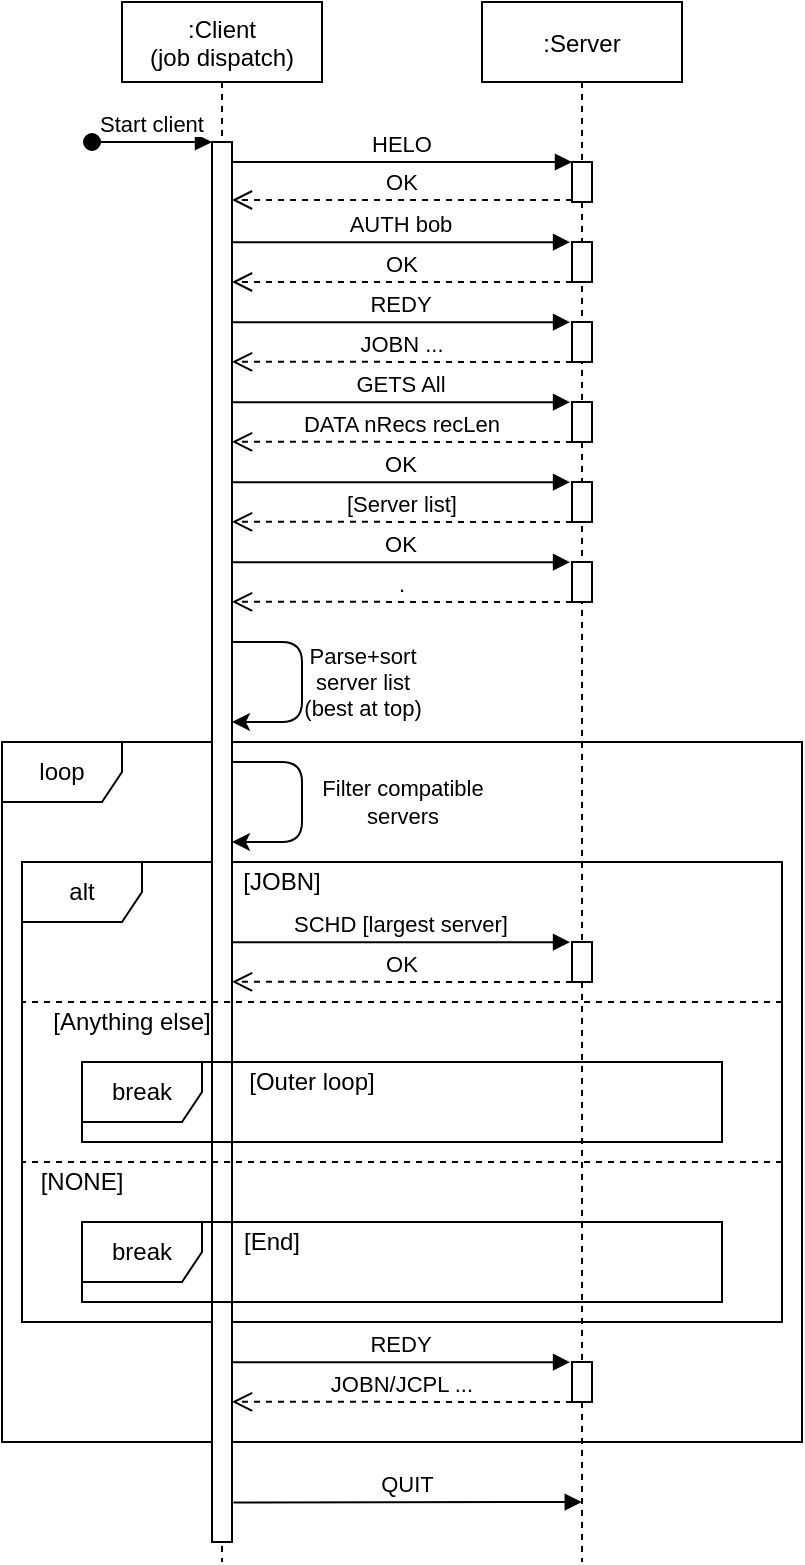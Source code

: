 <mxfile version="14.5.1" type="device"><diagram id="kgpKYQtTHZ0yAKxKKP6v" name="Page-1"><mxGraphModel dx="1088" dy="880" grid="1" gridSize="10" guides="1" tooltips="1" connect="1" arrows="1" fold="1" page="1" pageScale="1" pageWidth="850" pageHeight="1100" math="0" shadow="0"><root><mxCell id="0"/><mxCell id="1" parent="0"/><mxCell id="TJ4-PJwZ3IEvRgZjUuxm-47" value="loop" style="shape=umlFrame;whiteSpace=wrap;html=1;" parent="1" vertex="1"><mxGeometry x="60" y="450" width="400" height="350" as="geometry"/></mxCell><mxCell id="TJ4-PJwZ3IEvRgZjUuxm-72" value="alt" style="shape=umlFrame;whiteSpace=wrap;html=1;" parent="1" vertex="1"><mxGeometry x="70" y="510" width="380" height="230" as="geometry"/></mxCell><mxCell id="3nuBFxr9cyL0pnOWT2aG-1" value=":Client&#10;(job dispatch)" style="shape=umlLifeline;perimeter=lifelinePerimeter;container=1;collapsible=0;recursiveResize=0;rounded=0;shadow=0;strokeWidth=1;" parent="1" vertex="1"><mxGeometry x="120" y="80" width="100" height="780" as="geometry"/></mxCell><mxCell id="3nuBFxr9cyL0pnOWT2aG-2" value="" style="points=[];perimeter=orthogonalPerimeter;rounded=0;shadow=0;strokeWidth=1;" parent="3nuBFxr9cyL0pnOWT2aG-1" vertex="1"><mxGeometry x="45" y="70" width="10" height="700" as="geometry"/></mxCell><mxCell id="3nuBFxr9cyL0pnOWT2aG-3" value="Start client" style="verticalAlign=bottom;startArrow=oval;endArrow=block;startSize=8;shadow=0;strokeWidth=1;" parent="3nuBFxr9cyL0pnOWT2aG-1" target="3nuBFxr9cyL0pnOWT2aG-2" edge="1"><mxGeometry relative="1" as="geometry"><mxPoint x="-15" y="70" as="sourcePoint"/></mxGeometry></mxCell><mxCell id="TJ4-PJwZ3IEvRgZjUuxm-23" value="" style="endArrow=classic;html=1;" parent="3nuBFxr9cyL0pnOWT2aG-1" source="3nuBFxr9cyL0pnOWT2aG-2" target="3nuBFxr9cyL0pnOWT2aG-2" edge="1"><mxGeometry width="50" height="50" relative="1" as="geometry"><mxPoint x="60" y="320" as="sourcePoint"/><mxPoint x="60" y="390" as="targetPoint"/><Array as="points"><mxPoint x="90" y="320"/><mxPoint x="90" y="360"/></Array></mxGeometry></mxCell><mxCell id="TJ4-PJwZ3IEvRgZjUuxm-24" value="Parse+sort&lt;br&gt;server list&lt;br&gt;(best at top)" style="edgeLabel;html=1;align=center;verticalAlign=middle;resizable=0;points=[];" parent="TJ4-PJwZ3IEvRgZjUuxm-23" vertex="1" connectable="0"><mxGeometry x="0.067" y="-1" relative="1" as="geometry"><mxPoint x="31" y="-3.8" as="offset"/></mxGeometry></mxCell><mxCell id="3nuBFxr9cyL0pnOWT2aG-5" value=":Server" style="shape=umlLifeline;perimeter=lifelinePerimeter;container=1;collapsible=0;recursiveResize=0;rounded=0;shadow=0;strokeWidth=1;" parent="1" vertex="1"><mxGeometry x="300" y="80" width="100" height="780" as="geometry"/></mxCell><mxCell id="3nuBFxr9cyL0pnOWT2aG-6" value="" style="points=[];perimeter=orthogonalPerimeter;rounded=0;shadow=0;strokeWidth=1;" parent="3nuBFxr9cyL0pnOWT2aG-5" vertex="1"><mxGeometry x="45" y="80" width="10" height="20" as="geometry"/></mxCell><mxCell id="TJ4-PJwZ3IEvRgZjUuxm-6" value="" style="points=[];perimeter=orthogonalPerimeter;rounded=0;shadow=0;strokeWidth=1;" parent="3nuBFxr9cyL0pnOWT2aG-5" vertex="1"><mxGeometry x="45" y="160" width="10" height="20" as="geometry"/></mxCell><mxCell id="TJ4-PJwZ3IEvRgZjUuxm-7" value="REDY" style="verticalAlign=bottom;endArrow=block;shadow=0;strokeWidth=1;exitX=1;exitY=0.264;exitDx=0;exitDy=0;exitPerimeter=0;entryX=-0.097;entryY=0.005;entryDx=0;entryDy=0;entryPerimeter=0;" parent="3nuBFxr9cyL0pnOWT2aG-5" target="TJ4-PJwZ3IEvRgZjUuxm-6" edge="1"><mxGeometry relative="1" as="geometry"><mxPoint x="-125" y="160.16" as="sourcePoint"/><mxPoint x="-20" y="190" as="targetPoint"/></mxGeometry></mxCell><mxCell id="TJ4-PJwZ3IEvRgZjUuxm-8" value="JOBN ..." style="verticalAlign=bottom;endArrow=open;dashed=1;endSize=8;exitX=-0.001;exitY=0.998;shadow=0;strokeWidth=1;exitDx=0;exitDy=0;exitPerimeter=0;entryX=1;entryY=0.368;entryDx=0;entryDy=0;entryPerimeter=0;" parent="3nuBFxr9cyL0pnOWT2aG-5" source="TJ4-PJwZ3IEvRgZjUuxm-6" edge="1"><mxGeometry relative="1" as="geometry"><mxPoint x="-125" y="179.92" as="targetPoint"/><mxPoint x="45" y="180" as="sourcePoint"/></mxGeometry></mxCell><mxCell id="TJ4-PJwZ3IEvRgZjUuxm-9" value="" style="points=[];perimeter=orthogonalPerimeter;rounded=0;shadow=0;strokeWidth=1;" parent="3nuBFxr9cyL0pnOWT2aG-5" vertex="1"><mxGeometry x="45" y="200" width="10" height="20" as="geometry"/></mxCell><mxCell id="TJ4-PJwZ3IEvRgZjUuxm-10" value="GETS All" style="verticalAlign=bottom;endArrow=block;shadow=0;strokeWidth=1;exitX=1;exitY=0.264;exitDx=0;exitDy=0;exitPerimeter=0;entryX=-0.097;entryY=0.005;entryDx=0;entryDy=0;entryPerimeter=0;" parent="3nuBFxr9cyL0pnOWT2aG-5" target="TJ4-PJwZ3IEvRgZjUuxm-9" edge="1"><mxGeometry relative="1" as="geometry"><mxPoint x="-125" y="200.16" as="sourcePoint"/><mxPoint x="-20" y="230" as="targetPoint"/></mxGeometry></mxCell><mxCell id="TJ4-PJwZ3IEvRgZjUuxm-11" value="DATA nRecs recLen" style="verticalAlign=bottom;endArrow=open;dashed=1;endSize=8;exitX=-0.001;exitY=0.998;shadow=0;strokeWidth=1;exitDx=0;exitDy=0;exitPerimeter=0;entryX=1;entryY=0.368;entryDx=0;entryDy=0;entryPerimeter=0;" parent="3nuBFxr9cyL0pnOWT2aG-5" source="TJ4-PJwZ3IEvRgZjUuxm-9" edge="1"><mxGeometry relative="1" as="geometry"><mxPoint x="-125" y="219.92" as="targetPoint"/><mxPoint x="45" y="220" as="sourcePoint"/></mxGeometry></mxCell><mxCell id="TJ4-PJwZ3IEvRgZjUuxm-14" value="" style="points=[];perimeter=orthogonalPerimeter;rounded=0;shadow=0;strokeWidth=1;" parent="3nuBFxr9cyL0pnOWT2aG-5" vertex="1"><mxGeometry x="45" y="240" width="10" height="20" as="geometry"/></mxCell><mxCell id="TJ4-PJwZ3IEvRgZjUuxm-15" value="OK" style="verticalAlign=bottom;endArrow=block;shadow=0;strokeWidth=1;exitX=1;exitY=0.264;exitDx=0;exitDy=0;exitPerimeter=0;entryX=-0.097;entryY=0.005;entryDx=0;entryDy=0;entryPerimeter=0;" parent="3nuBFxr9cyL0pnOWT2aG-5" target="TJ4-PJwZ3IEvRgZjUuxm-14" edge="1"><mxGeometry relative="1" as="geometry"><mxPoint x="-125" y="240.16" as="sourcePoint"/><mxPoint x="-320" y="190" as="targetPoint"/></mxGeometry></mxCell><mxCell id="TJ4-PJwZ3IEvRgZjUuxm-16" value="[Server list]" style="verticalAlign=bottom;endArrow=open;dashed=1;endSize=8;exitX=-0.001;exitY=0.998;shadow=0;strokeWidth=1;exitDx=0;exitDy=0;exitPerimeter=0;entryX=1;entryY=0.368;entryDx=0;entryDy=0;entryPerimeter=0;" parent="3nuBFxr9cyL0pnOWT2aG-5" source="TJ4-PJwZ3IEvRgZjUuxm-14" edge="1"><mxGeometry relative="1" as="geometry"><mxPoint x="-125" y="259.92" as="targetPoint"/><mxPoint x="-255" y="180" as="sourcePoint"/></mxGeometry></mxCell><mxCell id="TJ4-PJwZ3IEvRgZjUuxm-17" value="" style="points=[];perimeter=orthogonalPerimeter;rounded=0;shadow=0;strokeWidth=1;" parent="3nuBFxr9cyL0pnOWT2aG-5" vertex="1"><mxGeometry x="45" y="280" width="10" height="20" as="geometry"/></mxCell><mxCell id="TJ4-PJwZ3IEvRgZjUuxm-18" value="OK" style="verticalAlign=bottom;endArrow=block;shadow=0;strokeWidth=1;exitX=1;exitY=0.264;exitDx=0;exitDy=0;exitPerimeter=0;entryX=-0.097;entryY=0.005;entryDx=0;entryDy=0;entryPerimeter=0;" parent="3nuBFxr9cyL0pnOWT2aG-5" target="TJ4-PJwZ3IEvRgZjUuxm-17" edge="1"><mxGeometry relative="1" as="geometry"><mxPoint x="-125" y="280.16" as="sourcePoint"/><mxPoint x="-320" y="230" as="targetPoint"/></mxGeometry></mxCell><mxCell id="TJ4-PJwZ3IEvRgZjUuxm-19" value="." style="verticalAlign=bottom;endArrow=open;dashed=1;endSize=8;exitX=-0.001;exitY=0.998;shadow=0;strokeWidth=1;exitDx=0;exitDy=0;exitPerimeter=0;entryX=1;entryY=0.368;entryDx=0;entryDy=0;entryPerimeter=0;" parent="3nuBFxr9cyL0pnOWT2aG-5" source="TJ4-PJwZ3IEvRgZjUuxm-17" edge="1"><mxGeometry relative="1" as="geometry"><mxPoint x="-125" y="299.92" as="targetPoint"/><mxPoint x="-255" y="220" as="sourcePoint"/></mxGeometry></mxCell><mxCell id="TJ4-PJwZ3IEvRgZjUuxm-49" value="" style="points=[];perimeter=orthogonalPerimeter;rounded=0;shadow=0;strokeWidth=1;" parent="3nuBFxr9cyL0pnOWT2aG-5" vertex="1"><mxGeometry x="45" y="470" width="10" height="20" as="geometry"/></mxCell><mxCell id="TJ4-PJwZ3IEvRgZjUuxm-50" value="OK" style="verticalAlign=bottom;endArrow=open;dashed=1;endSize=8;exitX=-0.001;exitY=0.998;shadow=0;strokeWidth=1;exitDx=0;exitDy=0;exitPerimeter=0;entryX=1;entryY=0.368;entryDx=0;entryDy=0;entryPerimeter=0;" parent="3nuBFxr9cyL0pnOWT2aG-5" source="TJ4-PJwZ3IEvRgZjUuxm-49" edge="1"><mxGeometry relative="1" as="geometry"><mxPoint x="-125" y="489.92" as="targetPoint"/><mxPoint x="-855" y="250" as="sourcePoint"/></mxGeometry></mxCell><mxCell id="TJ4-PJwZ3IEvRgZjUuxm-51" value="SCHD [largest server]" style="verticalAlign=bottom;endArrow=block;shadow=0;strokeWidth=1;exitX=1;exitY=0.264;exitDx=0;exitDy=0;exitPerimeter=0;entryX=-0.097;entryY=0.005;entryDx=0;entryDy=0;entryPerimeter=0;" parent="3nuBFxr9cyL0pnOWT2aG-5" target="TJ4-PJwZ3IEvRgZjUuxm-49" edge="1"><mxGeometry relative="1" as="geometry"><mxPoint x="-125" y="470.16" as="sourcePoint"/><mxPoint x="-920" y="260" as="targetPoint"/></mxGeometry></mxCell><mxCell id="TJ4-PJwZ3IEvRgZjUuxm-58" value="JOBN/JCPL ..." style="verticalAlign=bottom;endArrow=open;dashed=1;endSize=8;exitX=-0.001;exitY=0.998;shadow=0;strokeWidth=1;exitDx=0;exitDy=0;exitPerimeter=0;entryX=1;entryY=0.368;entryDx=0;entryDy=0;entryPerimeter=0;" parent="3nuBFxr9cyL0pnOWT2aG-5" source="TJ4-PJwZ3IEvRgZjUuxm-56" edge="1"><mxGeometry relative="1" as="geometry"><mxPoint x="-125" y="699.92" as="targetPoint"/><mxPoint x="-255" y="620" as="sourcePoint"/></mxGeometry></mxCell><mxCell id="TJ4-PJwZ3IEvRgZjUuxm-57" value="REDY" style="verticalAlign=bottom;endArrow=block;shadow=0;strokeWidth=1;exitX=1;exitY=0.264;exitDx=0;exitDy=0;exitPerimeter=0;entryX=-0.097;entryY=0.005;entryDx=0;entryDy=0;entryPerimeter=0;" parent="3nuBFxr9cyL0pnOWT2aG-5" target="TJ4-PJwZ3IEvRgZjUuxm-56" edge="1"><mxGeometry relative="1" as="geometry"><mxPoint x="-125" y="680.16" as="sourcePoint"/><mxPoint x="-320" y="630" as="targetPoint"/></mxGeometry></mxCell><mxCell id="TJ4-PJwZ3IEvRgZjUuxm-56" value="" style="points=[];perimeter=orthogonalPerimeter;rounded=0;shadow=0;strokeWidth=1;" parent="3nuBFxr9cyL0pnOWT2aG-5" vertex="1"><mxGeometry x="45" y="680" width="10" height="20" as="geometry"/></mxCell><mxCell id="3nuBFxr9cyL0pnOWT2aG-7" value="OK" style="verticalAlign=bottom;endArrow=open;dashed=1;endSize=8;exitX=0;exitY=0.95;shadow=0;strokeWidth=1;" parent="1" source="3nuBFxr9cyL0pnOWT2aG-6" target="3nuBFxr9cyL0pnOWT2aG-2" edge="1"><mxGeometry relative="1" as="geometry"><mxPoint x="275" y="236" as="targetPoint"/></mxGeometry></mxCell><mxCell id="3nuBFxr9cyL0pnOWT2aG-8" value="HELO" style="verticalAlign=bottom;endArrow=block;entryX=0;entryY=0;shadow=0;strokeWidth=1;" parent="1" source="3nuBFxr9cyL0pnOWT2aG-2" target="3nuBFxr9cyL0pnOWT2aG-6" edge="1"><mxGeometry relative="1" as="geometry"><mxPoint x="275" y="160" as="sourcePoint"/></mxGeometry></mxCell><mxCell id="TJ4-PJwZ3IEvRgZjUuxm-2" value="" style="points=[];perimeter=orthogonalPerimeter;rounded=0;shadow=0;strokeWidth=1;" parent="1" vertex="1"><mxGeometry x="345" y="200" width="10" height="20" as="geometry"/></mxCell><mxCell id="TJ4-PJwZ3IEvRgZjUuxm-3" value="AUTH bob" style="verticalAlign=bottom;endArrow=block;shadow=0;strokeWidth=1;entryX=-0.097;entryY=0.005;entryDx=0;entryDy=0;entryPerimeter=0;" parent="1" source="3nuBFxr9cyL0pnOWT2aG-2" target="TJ4-PJwZ3IEvRgZjUuxm-2" edge="1"><mxGeometry relative="1" as="geometry"><mxPoint x="210" y="200" as="sourcePoint"/><mxPoint x="280" y="230" as="targetPoint"/></mxGeometry></mxCell><mxCell id="TJ4-PJwZ3IEvRgZjUuxm-12" value="OK" style="verticalAlign=bottom;endArrow=open;dashed=1;endSize=8;exitX=0;exitY=0.95;shadow=0;strokeWidth=1;" parent="1" edge="1"><mxGeometry relative="1" as="geometry"><mxPoint x="175" y="220" as="targetPoint"/><mxPoint x="345" y="220" as="sourcePoint"/></mxGeometry></mxCell><mxCell id="TJ4-PJwZ3IEvRgZjUuxm-39" value="" style="endArrow=classic;html=1;" parent="1" edge="1"><mxGeometry width="50" height="50" relative="1" as="geometry"><mxPoint x="175" y="460" as="sourcePoint"/><mxPoint x="175" y="500" as="targetPoint"/><Array as="points"><mxPoint x="210" y="460"/><mxPoint x="210" y="500"/></Array></mxGeometry></mxCell><mxCell id="TJ4-PJwZ3IEvRgZjUuxm-40" value="Filter compatible&lt;br&gt;servers" style="edgeLabel;html=1;align=center;verticalAlign=middle;resizable=0;points=[];" parent="TJ4-PJwZ3IEvRgZjUuxm-39" vertex="1" connectable="0"><mxGeometry x="0.067" y="-1" relative="1" as="geometry"><mxPoint x="51" y="-3.8" as="offset"/></mxGeometry></mxCell><mxCell id="TJ4-PJwZ3IEvRgZjUuxm-62" value="QUIT" style="verticalAlign=bottom;endArrow=block;shadow=0;strokeWidth=1;exitX=1;exitY=0.264;exitDx=0;exitDy=0;exitPerimeter=0;entryX=0.499;entryY=0.98;entryDx=0;entryDy=0;entryPerimeter=0;" parent="1" edge="1"><mxGeometry relative="1" as="geometry"><mxPoint x="175.72" y="830.26" as="sourcePoint"/><mxPoint x="349.9" y="830.0" as="targetPoint"/></mxGeometry></mxCell><mxCell id="TJ4-PJwZ3IEvRgZjUuxm-73" value="" style="endArrow=none;dashed=1;html=1;entryX=-0.004;entryY=0.497;entryDx=0;entryDy=0;entryPerimeter=0;" parent="1" edge="1"><mxGeometry width="50" height="50" relative="1" as="geometry"><mxPoint x="450" y="660" as="sourcePoint"/><mxPoint x="70.0" y="660" as="targetPoint"/></mxGeometry></mxCell><mxCell id="TJ4-PJwZ3IEvRgZjUuxm-75" value="[JOBN]" style="text;html=1;strokeColor=none;fillColor=none;align=center;verticalAlign=middle;whiteSpace=wrap;rounded=0;" parent="1" vertex="1"><mxGeometry x="180" y="510" width="40" height="20" as="geometry"/></mxCell><mxCell id="TJ4-PJwZ3IEvRgZjUuxm-76" value="[NONE]" style="text;html=1;strokeColor=none;fillColor=none;align=center;verticalAlign=middle;whiteSpace=wrap;rounded=0;" parent="1" vertex="1"><mxGeometry x="80" y="660" width="40" height="20" as="geometry"/></mxCell><mxCell id="TJ4-PJwZ3IEvRgZjUuxm-77" value="break" style="shape=umlFrame;whiteSpace=wrap;html=1;" parent="1" vertex="1"><mxGeometry x="100" y="690" width="320" height="40" as="geometry"/></mxCell><mxCell id="TJ4-PJwZ3IEvRgZjUuxm-78" value="[End]" style="text;html=1;strokeColor=none;fillColor=none;align=center;verticalAlign=middle;whiteSpace=wrap;rounded=0;" parent="1" vertex="1"><mxGeometry x="180" y="690" width="30" height="20" as="geometry"/></mxCell><mxCell id="TJ4-PJwZ3IEvRgZjUuxm-79" value="" style="endArrow=none;dashed=1;html=1;entryX=-0.004;entryY=0.497;entryDx=0;entryDy=0;entryPerimeter=0;" parent="1" edge="1"><mxGeometry width="50" height="50" relative="1" as="geometry"><mxPoint x="450" y="580" as="sourcePoint"/><mxPoint x="70" y="580" as="targetPoint"/></mxGeometry></mxCell><mxCell id="TJ4-PJwZ3IEvRgZjUuxm-80" value="[Anything else]" style="text;html=1;strokeColor=none;fillColor=none;align=center;verticalAlign=middle;whiteSpace=wrap;rounded=0;" parent="1" vertex="1"><mxGeometry x="80" y="580" width="90" height="20" as="geometry"/></mxCell><mxCell id="TJ4-PJwZ3IEvRgZjUuxm-81" value="break" style="shape=umlFrame;whiteSpace=wrap;html=1;" parent="1" vertex="1"><mxGeometry x="100" y="610" width="320" height="40" as="geometry"/></mxCell><mxCell id="TJ4-PJwZ3IEvRgZjUuxm-82" value="[Outer loop]" style="text;html=1;strokeColor=none;fillColor=none;align=center;verticalAlign=middle;whiteSpace=wrap;rounded=0;" parent="1" vertex="1"><mxGeometry x="180" y="610" width="70" height="20" as="geometry"/></mxCell></root></mxGraphModel></diagram></mxfile>